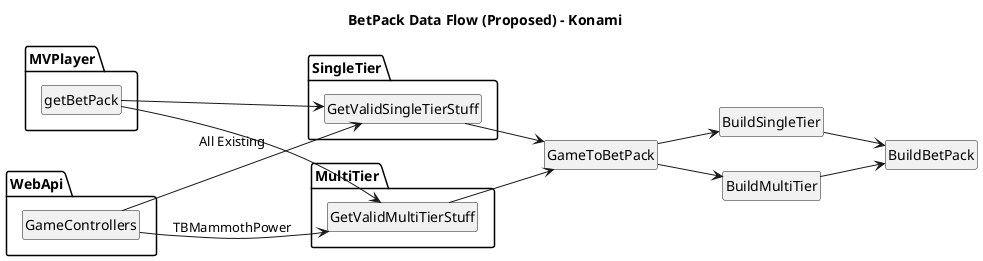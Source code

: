 ﻿@startuml

title "BetPack Data Flow (Proposed) - Konami"
'https://plantuml.com/class-diagram

'skinparam nodesep 35
'skinparam ranksep 60

left to right direction
'skinparam linetype polyline
'skinparam nodesep 5
'skinparam ranksep 5
hide circle
hide methods
hide fields

package MVPlayer {
    class getBetPack
}

package SingleTier {
    class GetValidSingleTierStuff
}

package MultiTier {
    class GetValidMultiTierStuff
'    class GetAboutWageringSystemPaid
}

package WebApi {
    class GameControllers
}

'PlayStudios.MyVegas.GameLogic.MobileSlots.Games.AllGamesRelatedPlatform.BuildBoostMapPerGame
class BuildBetPack

'PlayStudios.MyVegas.GameLogic.MobileSlots.Games.AllGamesRelatedPlatform.BMPG1
BuildSingleTier --> BuildBetPack

'PlayStudios.MyVegas.GameLogic.MobileSlots.Games.AllGamesRelatedPlatform.BMPG2
BuildMultiTier --> BuildBetPack

'PlayStudios.MyVegas.Mobile.Slots.WebApi.Controllers.ForJackpotManager.GameIDToBoostMapPerGame
GameToBetPack --> BuildSingleTier
GameToBetPack --> BuildMultiTier

'PlayStudios.MyVegas.GameLogic.MobileSlots.Games.AllGamesRelatedPlatform.GetBoostMapRelatedFromPerGame2
'GameToBetPack2 --> BuildSingleTier
'GameToBetPack2 --> BuildMultiTier

'PlayStudios.MyVegas.GameLogic.MobileSlots.Games.AllGamesRelatedPlatform.LogicLayerKnownConfigurationKnowledgeSource
'LogicLayerKnownConfigurationKnowledgeSource --> GameToBetPack2


'PlayStudios.MyVegas.MVPlay.MVMPlatform.AllGames.getBetPack
getBetPack --> GetValidMultiTierStuff
getBetPack --> GetValidSingleTierStuff
'FullGamePack -> LogicLayerKnownConfigurationKnowledgeSource

GetValidSingleTierStuff --> GameToBetPack
GameControllers --> GetValidSingleTierStuff : All Existing

GetValidMultiTierStuff --> GameToBetPack
GameControllers --> GetValidMultiTierStuff : TBMammothPower

'GameControllers --> GetAboutWageringSystemPaid
'GetAboutWageringSystemPaid --> GetValidMultiTierStuff
'ForBetBoost --> FullGamePackJackpotManager
'FullGamePackJackpotManager --> FullGamePack


@enduml
